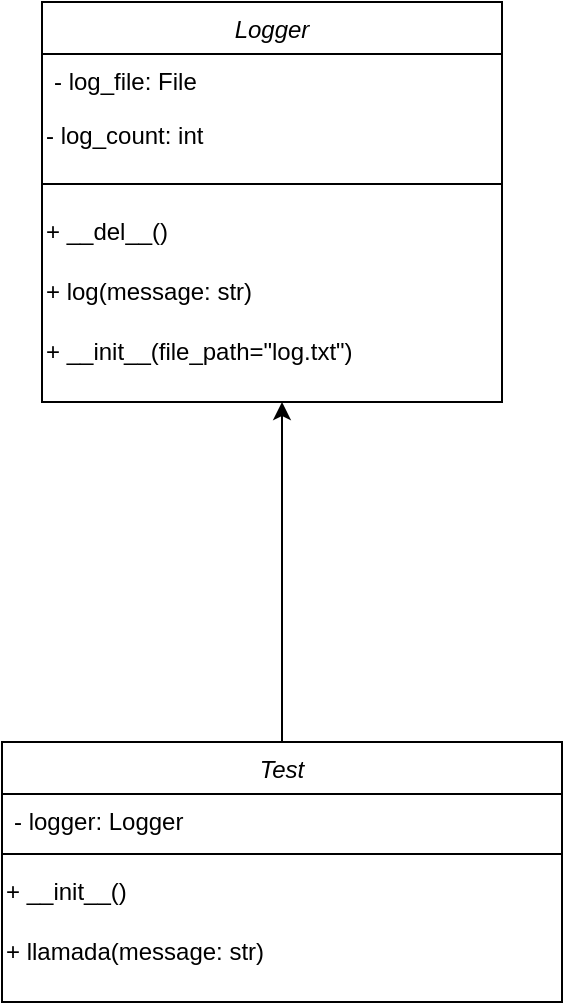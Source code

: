 <mxfile version="24.0.5" type="google">
  <diagram id="C5RBs43oDa-KdzZeNtuy" name="Page-1">
    <mxGraphModel grid="1" page="1" gridSize="10" guides="1" tooltips="1" connect="1" arrows="1" fold="1" pageScale="1" pageWidth="827" pageHeight="1169" math="0" shadow="0">
      <root>
        <mxCell id="WIyWlLk6GJQsqaUBKTNV-0" />
        <mxCell id="WIyWlLk6GJQsqaUBKTNV-1" parent="WIyWlLk6GJQsqaUBKTNV-0" />
        <mxCell id="EL7buvMtj45lKtJXBRi7-21" style="edgeStyle=orthogonalEdgeStyle;rounded=0;orthogonalLoop=1;jettySize=auto;html=1;exitX=0.5;exitY=0;exitDx=0;exitDy=0;" edge="1" parent="WIyWlLk6GJQsqaUBKTNV-1" source="EL7buvMtj45lKtJXBRi7-6">
          <mxGeometry relative="1" as="geometry">
            <mxPoint x="430" y="310" as="targetPoint" />
          </mxGeometry>
        </mxCell>
        <mxCell id="EL7buvMtj45lKtJXBRi7-6" value="Test" style="swimlane;fontStyle=2;align=center;verticalAlign=top;childLayout=stackLayout;horizontal=1;startSize=26;horizontalStack=0;resizeParent=1;resizeLast=0;collapsible=1;marginBottom=0;rounded=0;shadow=0;strokeWidth=1;" vertex="1" parent="WIyWlLk6GJQsqaUBKTNV-1">
          <mxGeometry x="290" y="480" width="280" height="130" as="geometry">
            <mxRectangle x="230" y="140" width="160" height="26" as="alternateBounds" />
          </mxGeometry>
        </mxCell>
        <mxCell id="EL7buvMtj45lKtJXBRi7-7" value="- logger: Logger" style="text;align=left;verticalAlign=top;spacingLeft=4;spacingRight=4;overflow=hidden;rotatable=0;points=[[0,0.5],[1,0.5]];portConstraint=eastwest;" vertex="1" parent="EL7buvMtj45lKtJXBRi7-6">
          <mxGeometry y="26" width="280" height="26" as="geometry" />
        </mxCell>
        <mxCell id="EL7buvMtj45lKtJXBRi7-8" value="" style="line;html=1;strokeWidth=1;align=left;verticalAlign=middle;spacingTop=-1;spacingLeft=3;spacingRight=3;rotatable=0;labelPosition=right;points=[];portConstraint=eastwest;" vertex="1" parent="EL7buvMtj45lKtJXBRi7-6">
          <mxGeometry y="52" width="280" height="8" as="geometry" />
        </mxCell>
        <mxCell id="EL7buvMtj45lKtJXBRi7-9" value="+ __init__()" style="text;html=1;align=left;verticalAlign=middle;resizable=0;points=[];autosize=1;strokeColor=none;fillColor=none;" vertex="1" parent="EL7buvMtj45lKtJXBRi7-6">
          <mxGeometry y="60" width="280" height="30" as="geometry" />
        </mxCell>
        <mxCell id="EL7buvMtj45lKtJXBRi7-10" value="+ llamada(message: str)" style="text;html=1;align=left;verticalAlign=middle;resizable=0;points=[];autosize=1;strokeColor=none;fillColor=none;" vertex="1" parent="EL7buvMtj45lKtJXBRi7-6">
          <mxGeometry y="90" width="280" height="30" as="geometry" />
        </mxCell>
        <mxCell id="EL7buvMtj45lKtJXBRi7-12" value="Logger" style="swimlane;fontStyle=2;align=center;verticalAlign=top;childLayout=stackLayout;horizontal=1;startSize=26;horizontalStack=0;resizeParent=1;resizeLast=0;collapsible=1;marginBottom=0;rounded=0;shadow=0;strokeWidth=1;" vertex="1" parent="WIyWlLk6GJQsqaUBKTNV-1">
          <mxGeometry x="310" y="110" width="230" height="200" as="geometry">
            <mxRectangle x="230" y="140" width="160" height="26" as="alternateBounds" />
          </mxGeometry>
        </mxCell>
        <mxCell id="EL7buvMtj45lKtJXBRi7-13" value="- log_file: File&#xa;" style="text;align=left;verticalAlign=top;spacingLeft=4;spacingRight=4;overflow=hidden;rotatable=0;points=[[0,0.5],[1,0.5]];portConstraint=eastwest;" vertex="1" parent="EL7buvMtj45lKtJXBRi7-12">
          <mxGeometry y="26" width="230" height="26" as="geometry" />
        </mxCell>
        <mxCell id="EL7buvMtj45lKtJXBRi7-17" value="- log_count: int" style="text;html=1;align=left;verticalAlign=middle;resizable=0;points=[];autosize=1;strokeColor=none;fillColor=none;" vertex="1" parent="EL7buvMtj45lKtJXBRi7-12">
          <mxGeometry y="52" width="230" height="30" as="geometry" />
        </mxCell>
        <mxCell id="EL7buvMtj45lKtJXBRi7-14" value="" style="line;html=1;strokeWidth=1;align=left;verticalAlign=middle;spacingTop=-1;spacingLeft=3;spacingRight=3;rotatable=0;labelPosition=right;points=[];portConstraint=eastwest;" vertex="1" parent="EL7buvMtj45lKtJXBRi7-12">
          <mxGeometry y="82" width="230" height="18" as="geometry" />
        </mxCell>
        <mxCell id="EL7buvMtj45lKtJXBRi7-16" value="+ __del__()" style="text;html=1;align=left;verticalAlign=middle;resizable=0;points=[];autosize=1;strokeColor=none;fillColor=none;" vertex="1" parent="EL7buvMtj45lKtJXBRi7-12">
          <mxGeometry y="100" width="230" height="30" as="geometry" />
        </mxCell>
        <mxCell id="EL7buvMtj45lKtJXBRi7-18" value="+ log(message: str)" style="text;html=1;align=left;verticalAlign=middle;resizable=0;points=[];autosize=1;strokeColor=none;fillColor=none;" vertex="1" parent="EL7buvMtj45lKtJXBRi7-12">
          <mxGeometry y="130" width="230" height="30" as="geometry" />
        </mxCell>
        <mxCell id="EL7buvMtj45lKtJXBRi7-15" value="+ __init__(file_path=&quot;log.txt&quot;)" style="text;html=1;align=left;verticalAlign=middle;resizable=0;points=[];autosize=1;strokeColor=none;fillColor=none;" vertex="1" parent="EL7buvMtj45lKtJXBRi7-12">
          <mxGeometry y="160" width="230" height="30" as="geometry" />
        </mxCell>
      </root>
    </mxGraphModel>
  </diagram>
</mxfile>
